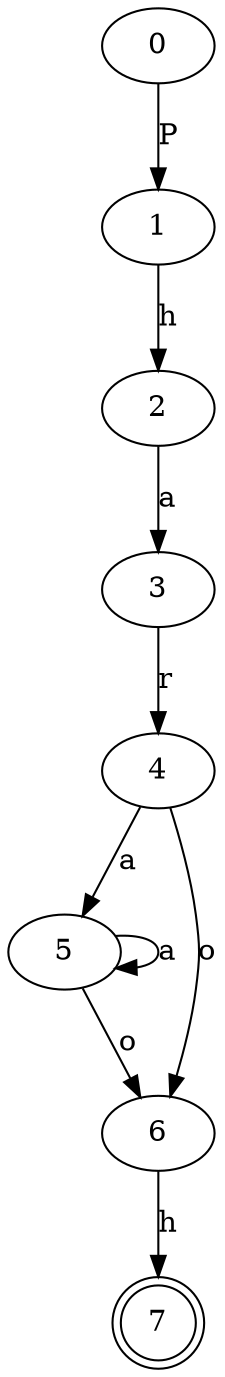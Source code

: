 digraph DFA {
    7 [shape=doublecircle];
    0 -> 1 [label="P"];
    1 -> 2 [label="h"];
    2 -> 3 [label="a"];
    3 -> 4 [label="r"];
    4 -> 5 [label="a"];
    4 -> 6 [label="o"];
    5 -> 5 [label="a"];
    5 -> 6 [label="o"];
    6 -> 7 [label="h"];
}
